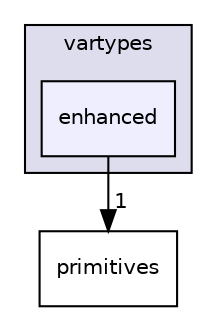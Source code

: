 digraph "ssl-vision/src/shared/vartypes/enhanced" {
  compound=true
  node [ fontsize="10", fontname="Helvetica"];
  edge [ labelfontsize="10", labelfontname="Helvetica"];
  subgraph clusterdir_25b428b3261c7de910dea312ae7155ee {
    graph [ bgcolor="#ddddee", pencolor="black", label="vartypes" fontname="Helvetica", fontsize="10", URL="dir_25b428b3261c7de910dea312ae7155ee.html"]
  dir_c142b03171ed140e750b8c5a57d24ea8 [shape=box, label="enhanced", style="filled", fillcolor="#eeeeff", pencolor="black", URL="dir_c142b03171ed140e750b8c5a57d24ea8.html"];
  }
  dir_39a81e9f0600f3abcbb9654beb1f6ac4 [shape=box label="primitives" URL="dir_39a81e9f0600f3abcbb9654beb1f6ac4.html"];
  dir_c142b03171ed140e750b8c5a57d24ea8->dir_39a81e9f0600f3abcbb9654beb1f6ac4 [headlabel="1", labeldistance=1.5 headhref="dir_000076_000079.html"];
}
